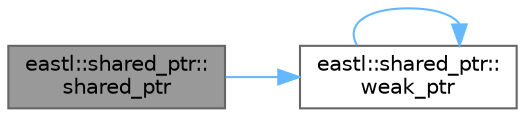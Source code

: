digraph "eastl::shared_ptr::shared_ptr"
{
 // LATEX_PDF_SIZE
  bgcolor="transparent";
  edge [fontname=Helvetica,fontsize=10,labelfontname=Helvetica,labelfontsize=10];
  node [fontname=Helvetica,fontsize=10,shape=box,height=0.2,width=0.4];
  rankdir="LR";
  Node1 [id="Node000001",label="eastl::shared_ptr::\lshared_ptr",height=0.2,width=0.4,color="gray40", fillcolor="grey60", style="filled", fontcolor="black",tooltip=" "];
  Node1 -> Node2 [id="edge3_Node000001_Node000002",color="steelblue1",style="solid",tooltip=" "];
  Node2 [id="Node000002",label="eastl::shared_ptr::\lweak_ptr",height=0.2,width=0.4,color="grey40", fillcolor="white", style="filled",URL="$classeastl_1_1shared__ptr.html#a27df6e2a1650d985bdeda33f0303c83f",tooltip=" "];
  Node2 -> Node2 [id="edge4_Node000002_Node000002",color="steelblue1",style="solid",tooltip=" "];
}

